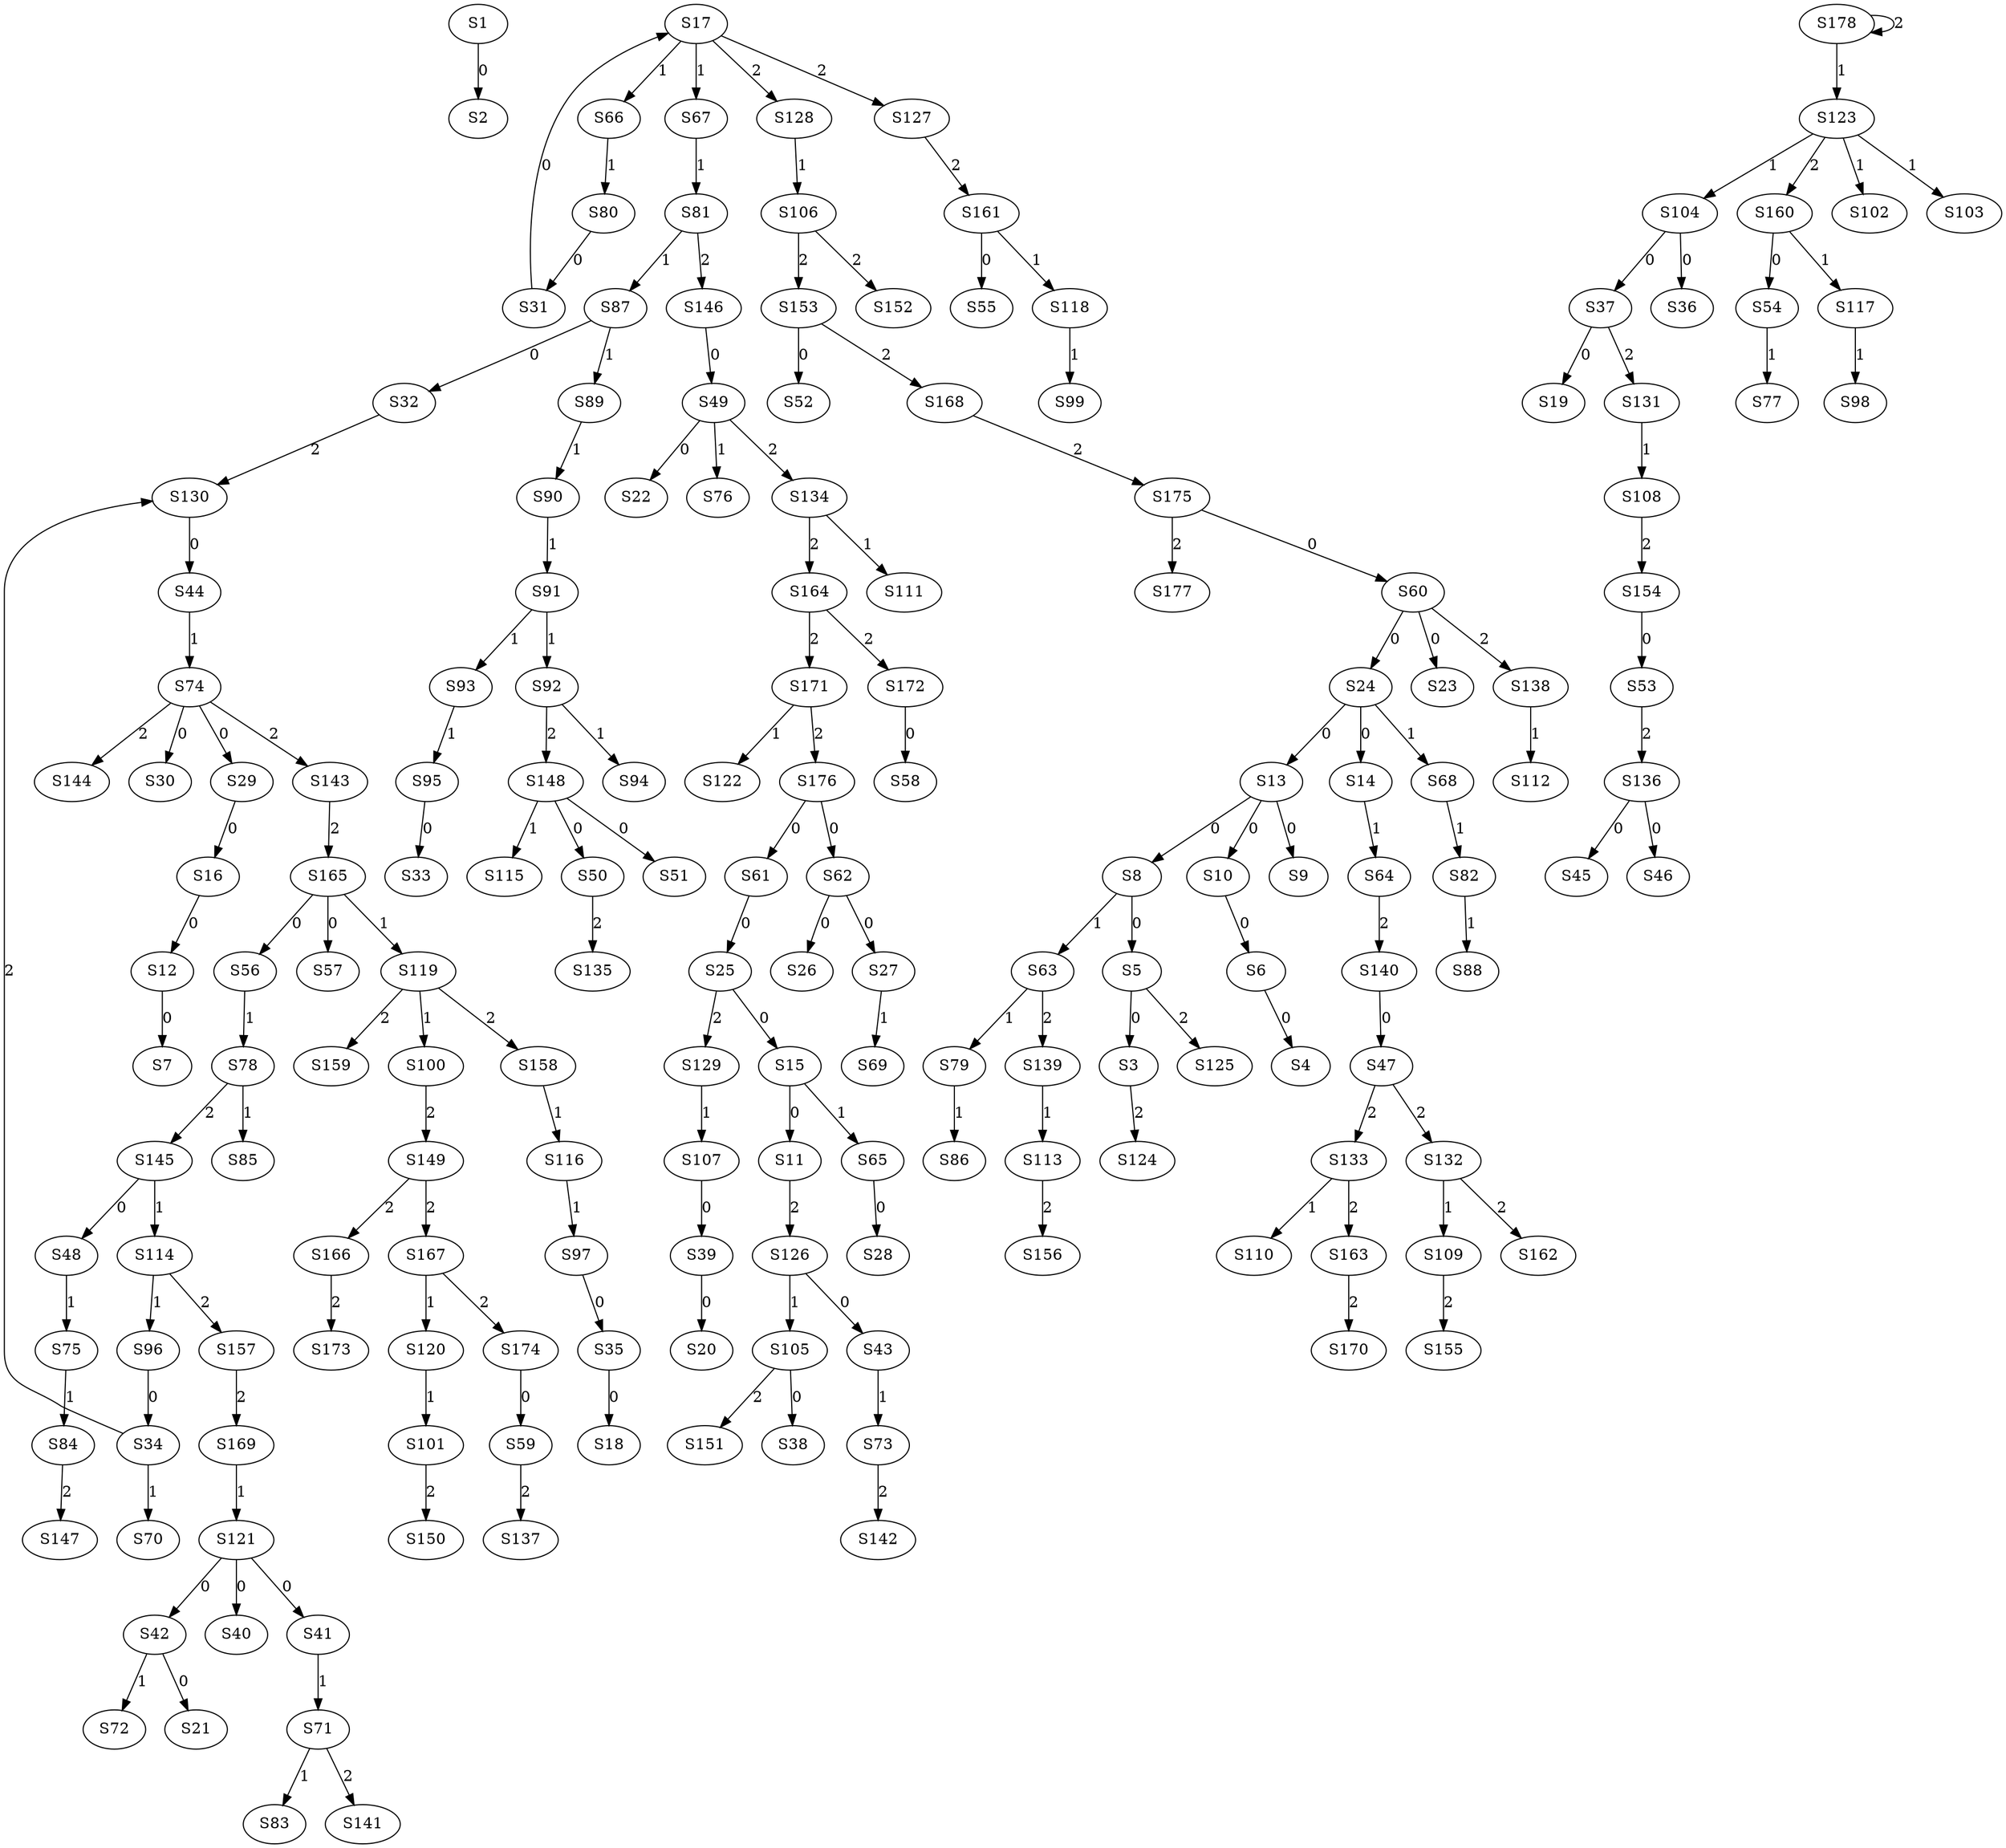 strict digraph {
	S1 -> S2 [ label = 0 ];
	S5 -> S3 [ label = 0 ];
	S6 -> S4 [ label = 0 ];
	S8 -> S5 [ label = 0 ];
	S10 -> S6 [ label = 0 ];
	S12 -> S7 [ label = 0 ];
	S13 -> S8 [ label = 0 ];
	S13 -> S9 [ label = 0 ];
	S13 -> S10 [ label = 0 ];
	S15 -> S11 [ label = 0 ];
	S16 -> S12 [ label = 0 ];
	S24 -> S13 [ label = 0 ];
	S24 -> S14 [ label = 0 ];
	S25 -> S15 [ label = 0 ];
	S29 -> S16 [ label = 0 ];
	S31 -> S17 [ label = 0 ];
	S35 -> S18 [ label = 0 ];
	S37 -> S19 [ label = 0 ];
	S39 -> S20 [ label = 0 ];
	S42 -> S21 [ label = 0 ];
	S49 -> S22 [ label = 0 ];
	S60 -> S23 [ label = 0 ];
	S60 -> S24 [ label = 0 ];
	S61 -> S25 [ label = 0 ];
	S62 -> S26 [ label = 0 ];
	S62 -> S27 [ label = 0 ];
	S65 -> S28 [ label = 0 ];
	S74 -> S29 [ label = 0 ];
	S74 -> S30 [ label = 0 ];
	S80 -> S31 [ label = 0 ];
	S87 -> S32 [ label = 0 ];
	S95 -> S33 [ label = 0 ];
	S96 -> S34 [ label = 0 ];
	S97 -> S35 [ label = 0 ];
	S104 -> S36 [ label = 0 ];
	S104 -> S37 [ label = 0 ];
	S105 -> S38 [ label = 0 ];
	S107 -> S39 [ label = 0 ];
	S121 -> S40 [ label = 0 ];
	S121 -> S41 [ label = 0 ];
	S121 -> S42 [ label = 0 ];
	S126 -> S43 [ label = 0 ];
	S130 -> S44 [ label = 0 ];
	S136 -> S45 [ label = 0 ];
	S136 -> S46 [ label = 0 ];
	S140 -> S47 [ label = 0 ];
	S145 -> S48 [ label = 0 ];
	S146 -> S49 [ label = 0 ];
	S148 -> S50 [ label = 0 ];
	S148 -> S51 [ label = 0 ];
	S153 -> S52 [ label = 0 ];
	S154 -> S53 [ label = 0 ];
	S160 -> S54 [ label = 0 ];
	S161 -> S55 [ label = 0 ];
	S165 -> S56 [ label = 0 ];
	S165 -> S57 [ label = 0 ];
	S172 -> S58 [ label = 0 ];
	S174 -> S59 [ label = 0 ];
	S175 -> S60 [ label = 0 ];
	S176 -> S61 [ label = 0 ];
	S176 -> S62 [ label = 0 ];
	S8 -> S63 [ label = 1 ];
	S14 -> S64 [ label = 1 ];
	S15 -> S65 [ label = 1 ];
	S17 -> S66 [ label = 1 ];
	S17 -> S67 [ label = 1 ];
	S24 -> S68 [ label = 1 ];
	S27 -> S69 [ label = 1 ];
	S34 -> S70 [ label = 1 ];
	S41 -> S71 [ label = 1 ];
	S42 -> S72 [ label = 1 ];
	S43 -> S73 [ label = 1 ];
	S44 -> S74 [ label = 1 ];
	S48 -> S75 [ label = 1 ];
	S49 -> S76 [ label = 1 ];
	S54 -> S77 [ label = 1 ];
	S56 -> S78 [ label = 1 ];
	S63 -> S79 [ label = 1 ];
	S66 -> S80 [ label = 1 ];
	S67 -> S81 [ label = 1 ];
	S68 -> S82 [ label = 1 ];
	S71 -> S83 [ label = 1 ];
	S75 -> S84 [ label = 1 ];
	S78 -> S85 [ label = 1 ];
	S79 -> S86 [ label = 1 ];
	S81 -> S87 [ label = 1 ];
	S82 -> S88 [ label = 1 ];
	S87 -> S89 [ label = 1 ];
	S89 -> S90 [ label = 1 ];
	S90 -> S91 [ label = 1 ];
	S91 -> S92 [ label = 1 ];
	S91 -> S93 [ label = 1 ];
	S92 -> S94 [ label = 1 ];
	S93 -> S95 [ label = 1 ];
	S114 -> S96 [ label = 1 ];
	S116 -> S97 [ label = 1 ];
	S117 -> S98 [ label = 1 ];
	S118 -> S99 [ label = 1 ];
	S119 -> S100 [ label = 1 ];
	S120 -> S101 [ label = 1 ];
	S123 -> S102 [ label = 1 ];
	S123 -> S103 [ label = 1 ];
	S123 -> S104 [ label = 1 ];
	S126 -> S105 [ label = 1 ];
	S128 -> S106 [ label = 1 ];
	S129 -> S107 [ label = 1 ];
	S131 -> S108 [ label = 1 ];
	S132 -> S109 [ label = 1 ];
	S133 -> S110 [ label = 1 ];
	S134 -> S111 [ label = 1 ];
	S138 -> S112 [ label = 1 ];
	S139 -> S113 [ label = 1 ];
	S145 -> S114 [ label = 1 ];
	S148 -> S115 [ label = 1 ];
	S158 -> S116 [ label = 1 ];
	S160 -> S117 [ label = 1 ];
	S161 -> S118 [ label = 1 ];
	S165 -> S119 [ label = 1 ];
	S167 -> S120 [ label = 1 ];
	S169 -> S121 [ label = 1 ];
	S171 -> S122 [ label = 1 ];
	S178 -> S123 [ label = 1 ];
	S3 -> S124 [ label = 2 ];
	S5 -> S125 [ label = 2 ];
	S11 -> S126 [ label = 2 ];
	S17 -> S127 [ label = 2 ];
	S17 -> S128 [ label = 2 ];
	S25 -> S129 [ label = 2 ];
	S32 -> S130 [ label = 2 ];
	S37 -> S131 [ label = 2 ];
	S47 -> S132 [ label = 2 ];
	S47 -> S133 [ label = 2 ];
	S49 -> S134 [ label = 2 ];
	S50 -> S135 [ label = 2 ];
	S53 -> S136 [ label = 2 ];
	S59 -> S137 [ label = 2 ];
	S60 -> S138 [ label = 2 ];
	S63 -> S139 [ label = 2 ];
	S64 -> S140 [ label = 2 ];
	S71 -> S141 [ label = 2 ];
	S73 -> S142 [ label = 2 ];
	S74 -> S143 [ label = 2 ];
	S74 -> S144 [ label = 2 ];
	S78 -> S145 [ label = 2 ];
	S81 -> S146 [ label = 2 ];
	S84 -> S147 [ label = 2 ];
	S92 -> S148 [ label = 2 ];
	S100 -> S149 [ label = 2 ];
	S101 -> S150 [ label = 2 ];
	S105 -> S151 [ label = 2 ];
	S106 -> S152 [ label = 2 ];
	S106 -> S153 [ label = 2 ];
	S108 -> S154 [ label = 2 ];
	S109 -> S155 [ label = 2 ];
	S113 -> S156 [ label = 2 ];
	S114 -> S157 [ label = 2 ];
	S119 -> S158 [ label = 2 ];
	S119 -> S159 [ label = 2 ];
	S123 -> S160 [ label = 2 ];
	S127 -> S161 [ label = 2 ];
	S132 -> S162 [ label = 2 ];
	S133 -> S163 [ label = 2 ];
	S134 -> S164 [ label = 2 ];
	S143 -> S165 [ label = 2 ];
	S149 -> S166 [ label = 2 ];
	S149 -> S167 [ label = 2 ];
	S153 -> S168 [ label = 2 ];
	S157 -> S169 [ label = 2 ];
	S163 -> S170 [ label = 2 ];
	S164 -> S171 [ label = 2 ];
	S164 -> S172 [ label = 2 ];
	S166 -> S173 [ label = 2 ];
	S167 -> S174 [ label = 2 ];
	S168 -> S175 [ label = 2 ];
	S171 -> S176 [ label = 2 ];
	S175 -> S177 [ label = 2 ];
	S178 -> S178 [ label = 2 ];
	S34 -> S130 [ label = 2 ];
}